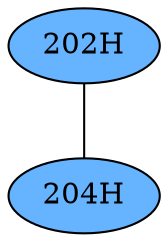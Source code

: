 // The Round Table
graph {
	"202H" [fillcolor="#66B3FF" style=radial]
	"204H" [fillcolor="#66B3FF" style=radial]
	"202H" -- "204H" [penwidth=1]
}
